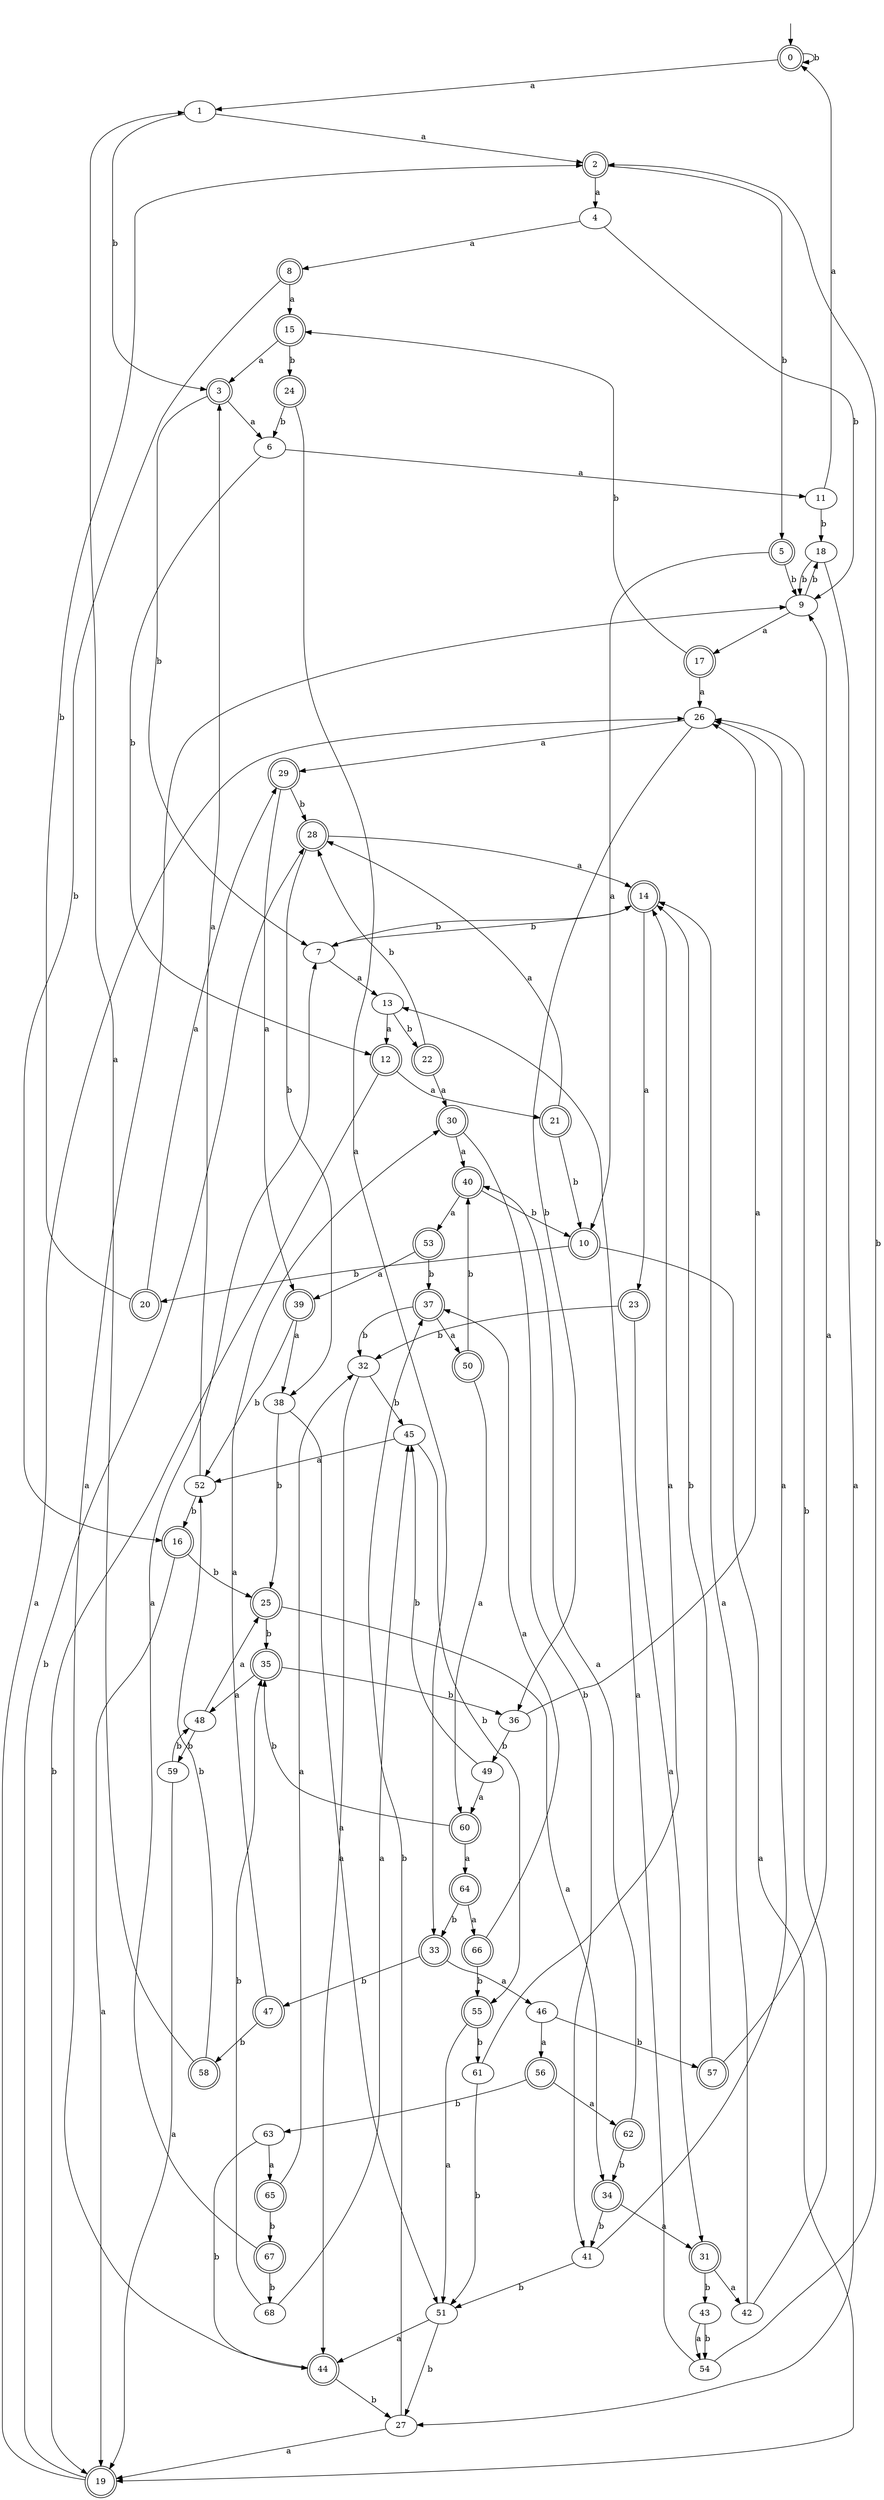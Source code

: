 digraph RandomDFA {
  __start0 [label="", shape=none];
  __start0 -> 0 [label=""];
  0 [shape=circle] [shape=doublecircle]
  0 -> 1 [label="a"]
  0 -> 0 [label="b"]
  1
  1 -> 2 [label="a"]
  1 -> 3 [label="b"]
  2 [shape=doublecircle]
  2 -> 4 [label="a"]
  2 -> 5 [label="b"]
  3 [shape=doublecircle]
  3 -> 6 [label="a"]
  3 -> 7 [label="b"]
  4
  4 -> 8 [label="a"]
  4 -> 9 [label="b"]
  5 [shape=doublecircle]
  5 -> 10 [label="a"]
  5 -> 9 [label="b"]
  6
  6 -> 11 [label="a"]
  6 -> 12 [label="b"]
  7
  7 -> 13 [label="a"]
  7 -> 14 [label="b"]
  8 [shape=doublecircle]
  8 -> 15 [label="a"]
  8 -> 16 [label="b"]
  9
  9 -> 17 [label="a"]
  9 -> 18 [label="b"]
  10 [shape=doublecircle]
  10 -> 19 [label="a"]
  10 -> 20 [label="b"]
  11
  11 -> 0 [label="a"]
  11 -> 18 [label="b"]
  12 [shape=doublecircle]
  12 -> 21 [label="a"]
  12 -> 19 [label="b"]
  13
  13 -> 12 [label="a"]
  13 -> 22 [label="b"]
  14 [shape=doublecircle]
  14 -> 23 [label="a"]
  14 -> 7 [label="b"]
  15 [shape=doublecircle]
  15 -> 3 [label="a"]
  15 -> 24 [label="b"]
  16 [shape=doublecircle]
  16 -> 19 [label="a"]
  16 -> 25 [label="b"]
  17 [shape=doublecircle]
  17 -> 26 [label="a"]
  17 -> 15 [label="b"]
  18
  18 -> 27 [label="a"]
  18 -> 9 [label="b"]
  19 [shape=doublecircle]
  19 -> 26 [label="a"]
  19 -> 28 [label="b"]
  20 [shape=doublecircle]
  20 -> 29 [label="a"]
  20 -> 2 [label="b"]
  21 [shape=doublecircle]
  21 -> 28 [label="a"]
  21 -> 10 [label="b"]
  22 [shape=doublecircle]
  22 -> 30 [label="a"]
  22 -> 28 [label="b"]
  23 [shape=doublecircle]
  23 -> 31 [label="a"]
  23 -> 32 [label="b"]
  24 [shape=doublecircle]
  24 -> 33 [label="a"]
  24 -> 6 [label="b"]
  25 [shape=doublecircle]
  25 -> 34 [label="a"]
  25 -> 35 [label="b"]
  26
  26 -> 29 [label="a"]
  26 -> 36 [label="b"]
  27
  27 -> 19 [label="a"]
  27 -> 37 [label="b"]
  28 [shape=doublecircle]
  28 -> 14 [label="a"]
  28 -> 38 [label="b"]
  29 [shape=doublecircle]
  29 -> 39 [label="a"]
  29 -> 28 [label="b"]
  30 [shape=doublecircle]
  30 -> 40 [label="a"]
  30 -> 41 [label="b"]
  31 [shape=doublecircle]
  31 -> 42 [label="a"]
  31 -> 43 [label="b"]
  32
  32 -> 44 [label="a"]
  32 -> 45 [label="b"]
  33 [shape=doublecircle]
  33 -> 46 [label="a"]
  33 -> 47 [label="b"]
  34 [shape=doublecircle]
  34 -> 31 [label="a"]
  34 -> 41 [label="b"]
  35 [shape=doublecircle]
  35 -> 48 [label="a"]
  35 -> 36 [label="b"]
  36
  36 -> 26 [label="a"]
  36 -> 49 [label="b"]
  37 [shape=doublecircle]
  37 -> 50 [label="a"]
  37 -> 32 [label="b"]
  38
  38 -> 51 [label="a"]
  38 -> 25 [label="b"]
  39 [shape=doublecircle]
  39 -> 38 [label="a"]
  39 -> 52 [label="b"]
  40 [shape=doublecircle]
  40 -> 53 [label="a"]
  40 -> 10 [label="b"]
  41
  41 -> 26 [label="a"]
  41 -> 51 [label="b"]
  42
  42 -> 14 [label="a"]
  42 -> 26 [label="b"]
  43
  43 -> 54 [label="a"]
  43 -> 54 [label="b"]
  44 [shape=doublecircle]
  44 -> 9 [label="a"]
  44 -> 27 [label="b"]
  45
  45 -> 52 [label="a"]
  45 -> 55 [label="b"]
  46
  46 -> 56 [label="a"]
  46 -> 57 [label="b"]
  47 [shape=doublecircle]
  47 -> 30 [label="a"]
  47 -> 58 [label="b"]
  48
  48 -> 25 [label="a"]
  48 -> 59 [label="b"]
  49
  49 -> 60 [label="a"]
  49 -> 45 [label="b"]
  50 [shape=doublecircle]
  50 -> 60 [label="a"]
  50 -> 40 [label="b"]
  51
  51 -> 44 [label="a"]
  51 -> 27 [label="b"]
  52
  52 -> 3 [label="a"]
  52 -> 16 [label="b"]
  53 [shape=doublecircle]
  53 -> 39 [label="a"]
  53 -> 37 [label="b"]
  54
  54 -> 13 [label="a"]
  54 -> 2 [label="b"]
  55 [shape=doublecircle]
  55 -> 51 [label="a"]
  55 -> 61 [label="b"]
  56 [shape=doublecircle]
  56 -> 62 [label="a"]
  56 -> 63 [label="b"]
  57 [shape=doublecircle]
  57 -> 9 [label="a"]
  57 -> 14 [label="b"]
  58 [shape=doublecircle]
  58 -> 1 [label="a"]
  58 -> 52 [label="b"]
  59
  59 -> 19 [label="a"]
  59 -> 48 [label="b"]
  60 [shape=doublecircle]
  60 -> 64 [label="a"]
  60 -> 35 [label="b"]
  61
  61 -> 14 [label="a"]
  61 -> 51 [label="b"]
  62 [shape=doublecircle]
  62 -> 40 [label="a"]
  62 -> 34 [label="b"]
  63
  63 -> 65 [label="a"]
  63 -> 44 [label="b"]
  64 [shape=doublecircle]
  64 -> 66 [label="a"]
  64 -> 33 [label="b"]
  65 [shape=doublecircle]
  65 -> 32 [label="a"]
  65 -> 67 [label="b"]
  66 [shape=doublecircle]
  66 -> 37 [label="a"]
  66 -> 55 [label="b"]
  67 [shape=doublecircle]
  67 -> 7 [label="a"]
  67 -> 68 [label="b"]
  68
  68 -> 45 [label="a"]
  68 -> 35 [label="b"]
}

